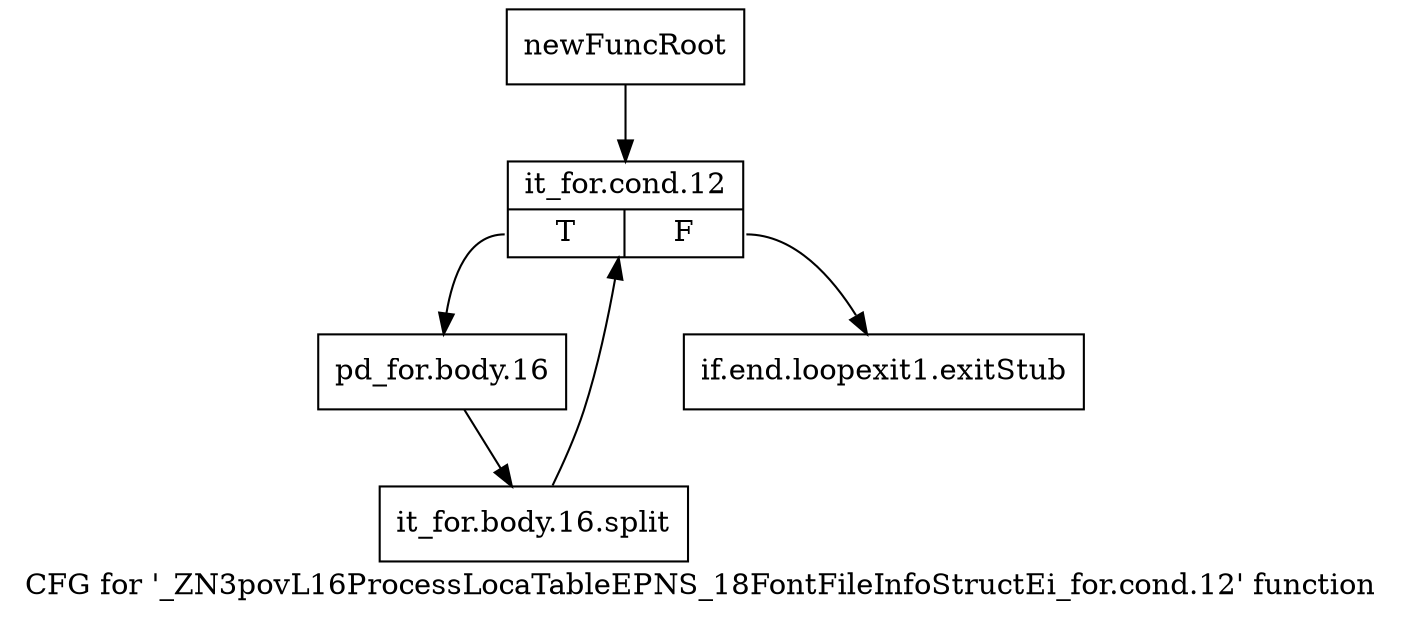 digraph "CFG for '_ZN3povL16ProcessLocaTableEPNS_18FontFileInfoStructEi_for.cond.12' function" {
	label="CFG for '_ZN3povL16ProcessLocaTableEPNS_18FontFileInfoStructEi_for.cond.12' function";

	Node0x2db8c90 [shape=record,label="{newFuncRoot}"];
	Node0x2db8c90 -> Node0x2db8d30;
	Node0x2db8ce0 [shape=record,label="{if.end.loopexit1.exitStub}"];
	Node0x2db8d30 [shape=record,label="{it_for.cond.12|{<s0>T|<s1>F}}"];
	Node0x2db8d30:s0 -> Node0x2db8d80;
	Node0x2db8d30:s1 -> Node0x2db8ce0;
	Node0x2db8d80 [shape=record,label="{pd_for.body.16}"];
	Node0x2db8d80 -> Node0x399fba0;
	Node0x399fba0 [shape=record,label="{it_for.body.16.split}"];
	Node0x399fba0 -> Node0x2db8d30;
}

